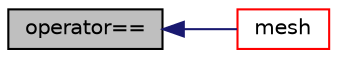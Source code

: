 digraph "operator=="
{
  bgcolor="transparent";
  edge [fontname="Helvetica",fontsize="10",labelfontname="Helvetica",labelfontsize="10"];
  node [fontname="Helvetica",fontsize="10",shape=record];
  rankdir="LR";
  Node502 [label="operator==",height=0.2,width=0.4,color="black", fillcolor="grey75", style="filled", fontcolor="black"];
  Node502 -> Node503 [dir="back",color="midnightblue",fontsize="10",style="solid",fontname="Helvetica"];
  Node503 [label="mesh",height=0.2,width=0.4,color="red",URL="$a22497.html#ae78c91f8ff731c07ccc4351d9fe861ba",tooltip="Return the mesh reference. "];
}
